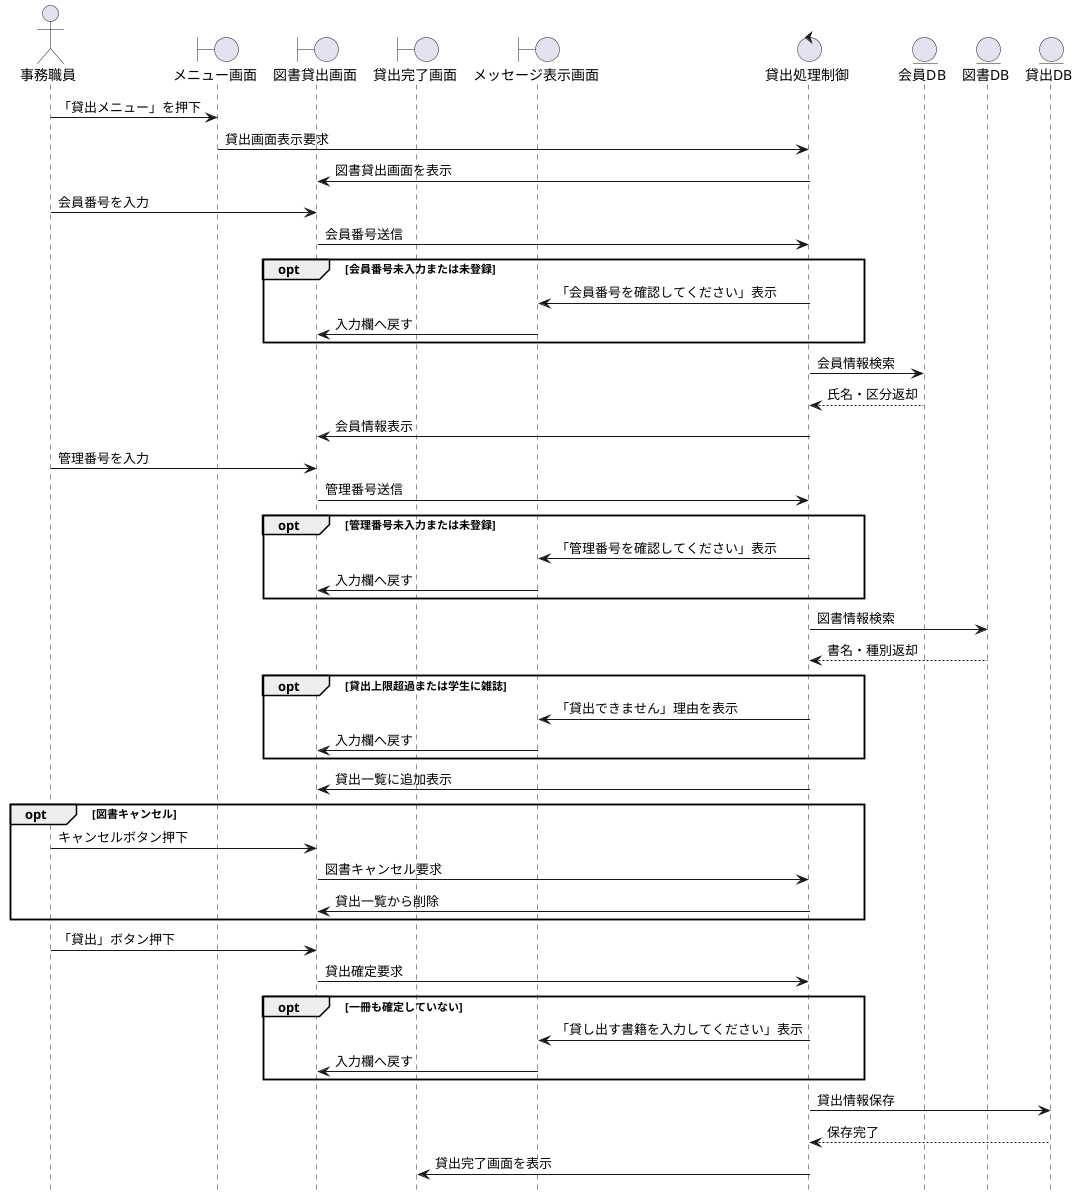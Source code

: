 @startuml 図書貸出シーケンス図（代替フロー付き）
hide footbox

actor 事務職員 as staff

boundary メニュー画面 as menu_view
boundary 図書貸出画面 as lend_view
boundary 貸出完了画面 as complete_view
boundary メッセージ表示画面 as error_view

control 貸出処理制御 as lend_ctrl

entity 会員DB as member_DB
entity 図書DB as book_DB
entity 貸出DB as lend_DB

staff -> menu_view : 「貸出メニュー」を押下
menu_view -> lend_ctrl : 貸出画面表示要求
lend_ctrl -> lend_view : 図書貸出画面を表示

staff -> lend_view : 会員番号を入力
lend_view -> lend_ctrl : 会員番号送信

opt 会員番号未入力または未登録
  lend_ctrl -> error_view : 「会員番号を確認してください」表示
  error_view -> lend_view : 入力欄へ戻す
end

lend_ctrl -> member_DB : 会員情報検索
member_DB --> lend_ctrl : 氏名・区分返却
lend_ctrl -> lend_view : 会員情報表示

staff -> lend_view : 管理番号を入力
lend_view -> lend_ctrl : 管理番号送信

opt 管理番号未入力または未登録
  lend_ctrl -> error_view : 「管理番号を確認してください」表示
  error_view -> lend_view : 入力欄へ戻す
end

lend_ctrl -> book_DB : 図書情報検索
book_DB --> lend_ctrl : 書名・種別返却

opt 貸出上限超過または学生に雑誌
  lend_ctrl -> error_view : 「貸出できません」理由を表示
  error_view -> lend_view : 入力欄へ戻す
end

lend_ctrl -> lend_view : 貸出一覧に追加表示

opt 図書キャンセル
  staff -> lend_view : キャンセルボタン押下
  lend_view -> lend_ctrl : 図書キャンセル要求
  lend_ctrl -> lend_view : 貸出一覧から削除
end

staff -> lend_view : 「貸出」ボタン押下
lend_view -> lend_ctrl : 貸出確定要求

opt 一冊も確定していない
  lend_ctrl -> error_view : 「貸し出す書籍を入力してください」表示
  error_view -> lend_view : 入力欄へ戻す
end

lend_ctrl -> lend_DB : 貸出情報保存
lend_DB --> lend_ctrl : 保存完了
lend_ctrl -> complete_view : 貸出完了画面を表示

@enduml